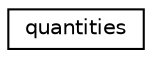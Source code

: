 digraph "Graphical Class Hierarchy"
{
  edge [fontname="Helvetica",fontsize="10",labelfontname="Helvetica",labelfontsize="10"];
  node [fontname="Helvetica",fontsize="10",shape=record];
  rankdir="LR";
  Node1 [label="quantities",height=0.2,width=0.4,color="black", fillcolor="white", style="filled",URL="$classquantities.html"];
}

